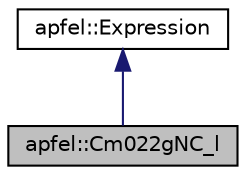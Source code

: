 digraph "apfel::Cm022gNC_l"
{
  edge [fontname="Helvetica",fontsize="10",labelfontname="Helvetica",labelfontsize="10"];
  node [fontname="Helvetica",fontsize="10",shape=record];
  Node0 [label="apfel::Cm022gNC_l",height=0.2,width=0.4,color="black", fillcolor="grey75", style="filled", fontcolor="black"];
  Node1 -> Node0 [dir="back",color="midnightblue",fontsize="10",style="solid",fontname="Helvetica"];
  Node1 [label="apfel::Expression",height=0.2,width=0.4,color="black", fillcolor="white", style="filled",URL="$a00263.html",tooltip="The Expression class for the manipulation of the splitting and coeffient functions. "];
}
